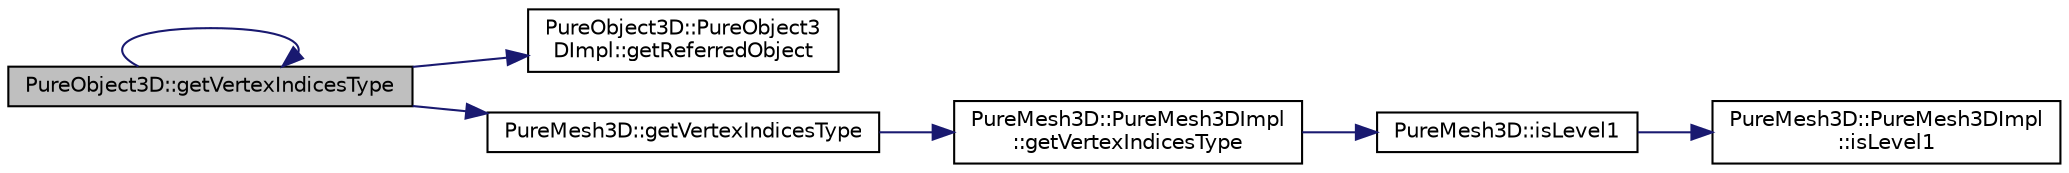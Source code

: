 digraph "PureObject3D::getVertexIndicesType"
{
 // LATEX_PDF_SIZE
  edge [fontname="Helvetica",fontsize="10",labelfontname="Helvetica",labelfontsize="10"];
  node [fontname="Helvetica",fontsize="10",shape=record];
  rankdir="LR";
  Node1 [label="PureObject3D::getVertexIndicesType",height=0.2,width=0.4,color="black", fillcolor="grey75", style="filled", fontcolor="black",tooltip="Gets the type of the indices."];
  Node1 -> Node2 [color="midnightblue",fontsize="10",style="solid",fontname="Helvetica"];
  Node2 [label="PureObject3D::PureObject3\lDImpl::getReferredObject",height=0.2,width=0.4,color="black", fillcolor="white", style="filled",URL="$class_pure_object3_d_1_1_pure_object3_d_impl.html#a40d9f6688f4f5c505ca45cb476c36eec",tooltip=" "];
  Node1 -> Node3 [color="midnightblue",fontsize="10",style="solid",fontname="Helvetica"];
  Node3 [label="PureMesh3D::getVertexIndicesType",height=0.2,width=0.4,color="black", fillcolor="white", style="filled",URL="$class_pure_mesh3_d.html#a0512bc3059993032c5101125854dc4c1",tooltip="Gets the type of the indices."];
  Node3 -> Node4 [color="midnightblue",fontsize="10",style="solid",fontname="Helvetica"];
  Node4 [label="PureMesh3D::PureMesh3DImpl\l::getVertexIndicesType",height=0.2,width=0.4,color="black", fillcolor="white", style="filled",URL="$class_pure_mesh3_d_1_1_pure_mesh3_d_impl.html#a3d7a7fcf2926ecb86ff1fe31ab61c1da",tooltip=" "];
  Node4 -> Node5 [color="midnightblue",fontsize="10",style="solid",fontname="Helvetica"];
  Node5 [label="PureMesh3D::isLevel1",height=0.2,width=0.4,color="black", fillcolor="white", style="filled",URL="$class_pure_mesh3_d.html#a5994d09a83ab409a273eeffff3d6b105",tooltip="Tells if the mesh is a level-1 parent mesh."];
  Node5 -> Node6 [color="midnightblue",fontsize="10",style="solid",fontname="Helvetica"];
  Node6 [label="PureMesh3D::PureMesh3DImpl\l::isLevel1",height=0.2,width=0.4,color="black", fillcolor="white", style="filled",URL="$class_pure_mesh3_d_1_1_pure_mesh3_d_impl.html#affd18ce4e5530fc032f1eb2d5c03c689",tooltip=" "];
  Node1 -> Node1 [color="midnightblue",fontsize="10",style="solid",fontname="Helvetica"];
}
